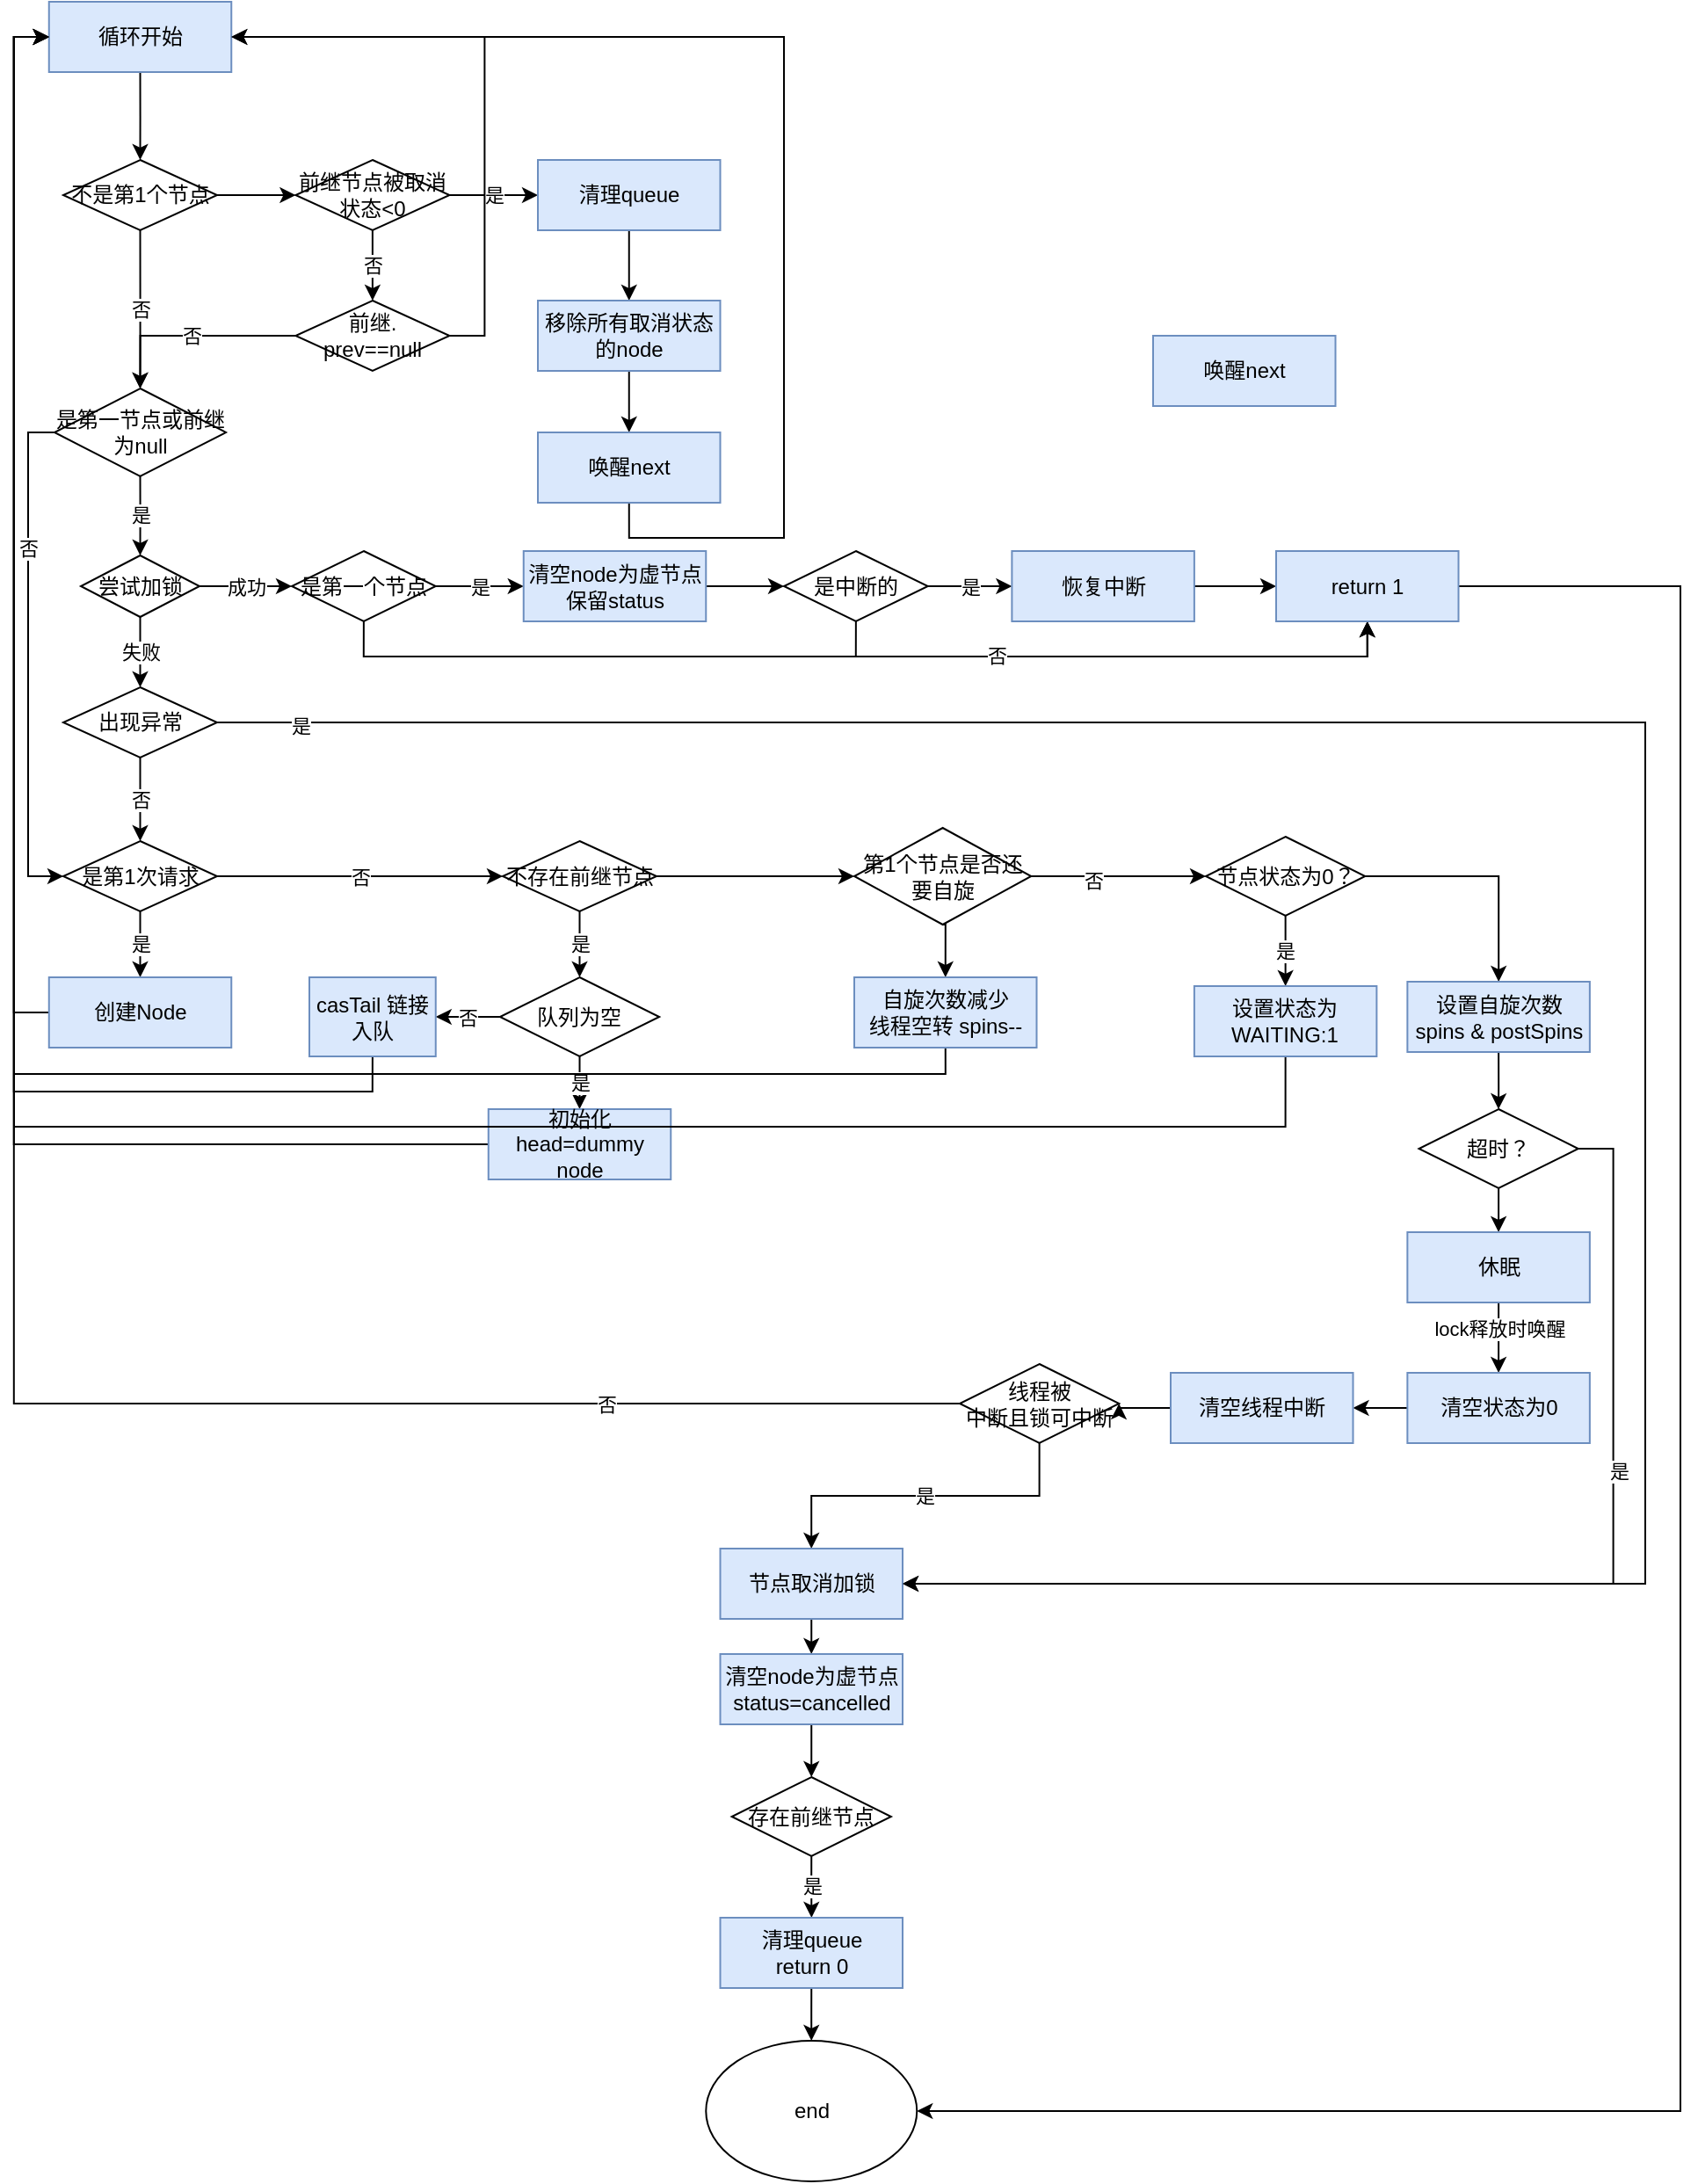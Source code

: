 <mxfile version="13.10.0" type="embed">
    <diagram name="Page-1" id="c7558073-3199-34d8-9f00-42111426c3f3">
        <mxGraphModel dx="2092" dy="800" grid="1" gridSize="10" guides="1" tooltips="1" connect="1" arrows="1" fold="1" page="1" pageScale="1" pageWidth="826" pageHeight="1169" background="#ffffff" math="0" shadow="0">
            <root>
                <mxCell id="0"/>
                <mxCell id="1" parent="0"/>
                <mxCell id="91ix18rcLDIFfsx1idJ1-46" style="edgeStyle=orthogonalEdgeStyle;rounded=0;orthogonalLoop=1;jettySize=auto;html=1;exitX=1;exitY=0.5;exitDx=0;exitDy=0;entryX=0;entryY=0.5;entryDx=0;entryDy=0;" parent="1" source="91ix18rcLDIFfsx1idJ1-42" target="91ix18rcLDIFfsx1idJ1-43" edge="1">
                    <mxGeometry relative="1" as="geometry">
                        <mxPoint x="398.12" y="817.5" as="targetPoint"/>
                    </mxGeometry>
                </mxCell>
                <mxCell id="91ix18rcLDIFfsx1idJ1-47" value="否" style="edgeLabel;html=1;align=center;verticalAlign=middle;resizable=0;points=[];" parent="91ix18rcLDIFfsx1idJ1-46" vertex="1" connectable="0">
                    <mxGeometry x="-0.295" y="-1" relative="1" as="geometry">
                        <mxPoint y="1" as="offset"/>
                    </mxGeometry>
                </mxCell>
                <mxCell id="91ix18rcLDIFfsx1idJ1-101" style="edgeStyle=orthogonalEdgeStyle;rounded=0;orthogonalLoop=1;jettySize=auto;html=1;exitX=0.5;exitY=1;exitDx=0;exitDy=0;entryX=0.5;entryY=0;entryDx=0;entryDy=0;" parent="1" source="91ix18rcLDIFfsx1idJ1-42" target="91ix18rcLDIFfsx1idJ1-100" edge="1">
                    <mxGeometry relative="1" as="geometry"/>
                </mxCell>
                <mxCell id="91ix18rcLDIFfsx1idJ1-42" value="第1个节点是否还要自旋" style="rhombus;whiteSpace=wrap;html=1;" parent="1" vertex="1">
                    <mxGeometry x="200" y="790" width="100.63" height="55" as="geometry"/>
                </mxCell>
                <mxCell id="91ix18rcLDIFfsx1idJ1-76" value="是" style="edgeStyle=orthogonalEdgeStyle;rounded=0;orthogonalLoop=1;jettySize=auto;html=1;exitX=0.5;exitY=1;exitDx=0;exitDy=0;entryX=0.5;entryY=0;entryDx=0;entryDy=0;" parent="1" source="91ix18rcLDIFfsx1idJ1-43" target="91ix18rcLDIFfsx1idJ1-75" edge="1">
                    <mxGeometry relative="1" as="geometry"/>
                </mxCell>
                <mxCell id="91ix18rcLDIFfsx1idJ1-79" style="edgeStyle=orthogonalEdgeStyle;rounded=0;orthogonalLoop=1;jettySize=auto;html=1;exitX=1;exitY=0.5;exitDx=0;exitDy=0;" parent="1" source="91ix18rcLDIFfsx1idJ1-43" target="91ix18rcLDIFfsx1idJ1-78" edge="1">
                    <mxGeometry relative="1" as="geometry"/>
                </mxCell>
                <mxCell id="91ix18rcLDIFfsx1idJ1-43" value="节点状态为0？" style="rhombus;whiteSpace=wrap;html=1;" parent="1" vertex="1">
                    <mxGeometry x="400" y="795" width="90.63" height="45" as="geometry"/>
                </mxCell>
                <mxCell id="91ix18rcLDIFfsx1idJ1-45" value="否" style="edgeStyle=orthogonalEdgeStyle;rounded=0;orthogonalLoop=1;jettySize=auto;html=1;exitX=1;exitY=0.5;exitDx=0;exitDy=0;entryX=0;entryY=0.5;entryDx=0;entryDy=0;" parent="1" source="91ix18rcLDIFfsx1idJ1-44" target="91ix18rcLDIFfsx1idJ1-64" edge="1">
                    <mxGeometry relative="1" as="geometry"/>
                </mxCell>
                <mxCell id="91ix18rcLDIFfsx1idJ1-53" value="是" style="edgeStyle=orthogonalEdgeStyle;rounded=0;orthogonalLoop=1;jettySize=auto;html=1;exitX=0.5;exitY=1;exitDx=0;exitDy=0;entryX=0.5;entryY=0;entryDx=0;entryDy=0;" parent="1" source="91ix18rcLDIFfsx1idJ1-44" target="91ix18rcLDIFfsx1idJ1-52" edge="1">
                    <mxGeometry relative="1" as="geometry"/>
                </mxCell>
                <mxCell id="91ix18rcLDIFfsx1idJ1-44" value="是第1次请求" style="rhombus;whiteSpace=wrap;html=1;" parent="1" vertex="1">
                    <mxGeometry x="-250" y="797.5" width="87.5" height="40" as="geometry"/>
                </mxCell>
                <mxCell id="91ix18rcLDIFfsx1idJ1-49" value="失败" style="edgeStyle=orthogonalEdgeStyle;rounded=0;orthogonalLoop=1;jettySize=auto;html=1;exitX=0.5;exitY=1;exitDx=0;exitDy=0;entryX=0.5;entryY=0;entryDx=0;entryDy=0;" parent="1" source="91ix18rcLDIFfsx1idJ1-48" target="91ix18rcLDIFfsx1idJ1-166" edge="1">
                    <mxGeometry relative="1" as="geometry"/>
                </mxCell>
                <mxCell id="91ix18rcLDIFfsx1idJ1-142" value="成功" style="edgeStyle=orthogonalEdgeStyle;rounded=0;orthogonalLoop=1;jettySize=auto;html=1;exitX=1;exitY=0.5;exitDx=0;exitDy=0;entryX=0;entryY=0.5;entryDx=0;entryDy=0;" parent="1" source="91ix18rcLDIFfsx1idJ1-48" target="91ix18rcLDIFfsx1idJ1-143" edge="1">
                    <mxGeometry relative="1" as="geometry">
                        <mxPoint x="-120" y="653" as="targetPoint"/>
                    </mxGeometry>
                </mxCell>
                <mxCell id="91ix18rcLDIFfsx1idJ1-48" value="尝试加锁" style="rhombus;whiteSpace=wrap;html=1;" parent="1" vertex="1">
                    <mxGeometry x="-240" y="635" width="67.5" height="35" as="geometry"/>
                </mxCell>
                <mxCell id="91ix18rcLDIFfsx1idJ1-51" value="是" style="edgeStyle=orthogonalEdgeStyle;rounded=0;orthogonalLoop=1;jettySize=auto;html=1;exitX=0.5;exitY=1;exitDx=0;exitDy=0;entryX=0.5;entryY=0;entryDx=0;entryDy=0;" parent="1" source="91ix18rcLDIFfsx1idJ1-50" target="91ix18rcLDIFfsx1idJ1-48" edge="1">
                    <mxGeometry relative="1" as="geometry"/>
                </mxCell>
                <mxCell id="91ix18rcLDIFfsx1idJ1-171" style="edgeStyle=orthogonalEdgeStyle;rounded=0;orthogonalLoop=1;jettySize=auto;html=1;exitX=0;exitY=0.5;exitDx=0;exitDy=0;entryX=0;entryY=0.5;entryDx=0;entryDy=0;" parent="1" source="91ix18rcLDIFfsx1idJ1-50" target="91ix18rcLDIFfsx1idJ1-44" edge="1">
                    <mxGeometry relative="1" as="geometry">
                        <Array as="points">
                            <mxPoint x="-270" y="565"/>
                            <mxPoint x="-270" y="818"/>
                        </Array>
                    </mxGeometry>
                </mxCell>
                <mxCell id="91ix18rcLDIFfsx1idJ1-172" value="否" style="edgeLabel;html=1;align=center;verticalAlign=middle;resizable=0;points=[];" parent="91ix18rcLDIFfsx1idJ1-171" vertex="1" connectable="0">
                    <mxGeometry x="-0.436" relative="1" as="geometry">
                        <mxPoint as="offset"/>
                    </mxGeometry>
                </mxCell>
                <mxCell id="91ix18rcLDIFfsx1idJ1-50" value="&lt;span&gt;是第一节点或前继为null&lt;/span&gt;" style="rhombus;whiteSpace=wrap;html=1;" parent="1" vertex="1">
                    <mxGeometry x="-255" y="540" width="97.5" height="50" as="geometry"/>
                </mxCell>
                <mxCell id="91ix18rcLDIFfsx1idJ1-57" style="edgeStyle=orthogonalEdgeStyle;rounded=0;orthogonalLoop=1;jettySize=auto;html=1;exitX=0;exitY=0.5;exitDx=0;exitDy=0;entryX=0;entryY=0.5;entryDx=0;entryDy=0;" parent="1" source="91ix18rcLDIFfsx1idJ1-52" target="91ix18rcLDIFfsx1idJ1-55" edge="1">
                    <mxGeometry relative="1" as="geometry"/>
                </mxCell>
                <mxCell id="91ix18rcLDIFfsx1idJ1-52" value="创建Node" style="rounded=0;whiteSpace=wrap;html=1;fillColor=#dae8fc;strokeColor=#6c8ebf;" parent="1" vertex="1">
                    <mxGeometry x="-258.12" y="875" width="103.75" height="40" as="geometry"/>
                </mxCell>
                <mxCell id="91ix18rcLDIFfsx1idJ1-109" style="edgeStyle=orthogonalEdgeStyle;rounded=0;orthogonalLoop=1;jettySize=auto;html=1;exitX=0.5;exitY=1;exitDx=0;exitDy=0;" parent="1" source="91ix18rcLDIFfsx1idJ1-55" target="91ix18rcLDIFfsx1idJ1-108" edge="1">
                    <mxGeometry relative="1" as="geometry"/>
                </mxCell>
                <mxCell id="91ix18rcLDIFfsx1idJ1-55" value="循环开始" style="rounded=0;whiteSpace=wrap;html=1;fillColor=#dae8fc;strokeColor=#6c8ebf;" parent="1" vertex="1">
                    <mxGeometry x="-258.12" y="320" width="103.75" height="40" as="geometry"/>
                </mxCell>
                <mxCell id="91ix18rcLDIFfsx1idJ1-65" style="edgeStyle=orthogonalEdgeStyle;rounded=0;orthogonalLoop=1;jettySize=auto;html=1;exitX=1;exitY=0.5;exitDx=0;exitDy=0;entryX=0;entryY=0.5;entryDx=0;entryDy=0;" parent="1" source="91ix18rcLDIFfsx1idJ1-64" target="91ix18rcLDIFfsx1idJ1-42" edge="1">
                    <mxGeometry relative="1" as="geometry">
                        <mxPoint x="30" y="830" as="targetPoint"/>
                    </mxGeometry>
                </mxCell>
                <mxCell id="91ix18rcLDIFfsx1idJ1-67" value="是" style="edgeStyle=orthogonalEdgeStyle;rounded=0;orthogonalLoop=1;jettySize=auto;html=1;exitX=0.5;exitY=1;exitDx=0;exitDy=0;entryX=0.5;entryY=0;entryDx=0;entryDy=0;" parent="1" source="91ix18rcLDIFfsx1idJ1-64" target="91ix18rcLDIFfsx1idJ1-68" edge="1">
                    <mxGeometry relative="1" as="geometry">
                        <mxPoint x="41.875" y="872.5" as="targetPoint"/>
                    </mxGeometry>
                </mxCell>
                <mxCell id="91ix18rcLDIFfsx1idJ1-64" value="不存在前继节点" style="rhombus;whiteSpace=wrap;html=1;" parent="1" vertex="1">
                    <mxGeometry y="797.5" width="87.5" height="40" as="geometry"/>
                </mxCell>
                <mxCell id="91ix18rcLDIFfsx1idJ1-70" value="是" style="edgeStyle=orthogonalEdgeStyle;rounded=0;orthogonalLoop=1;jettySize=auto;html=1;exitX=0.5;exitY=1;exitDx=0;exitDy=0;entryX=0.5;entryY=0;entryDx=0;entryDy=0;" parent="1" source="91ix18rcLDIFfsx1idJ1-68" target="91ix18rcLDIFfsx1idJ1-69" edge="1">
                    <mxGeometry relative="1" as="geometry"/>
                </mxCell>
                <mxCell id="91ix18rcLDIFfsx1idJ1-73" value="否" style="edgeStyle=orthogonalEdgeStyle;rounded=0;orthogonalLoop=1;jettySize=auto;html=1;exitX=0;exitY=0.5;exitDx=0;exitDy=0;entryX=1;entryY=0.5;entryDx=0;entryDy=0;" parent="1" source="91ix18rcLDIFfsx1idJ1-68" target="91ix18rcLDIFfsx1idJ1-72" edge="1">
                    <mxGeometry relative="1" as="geometry"/>
                </mxCell>
                <mxCell id="91ix18rcLDIFfsx1idJ1-68" value="队列为空" style="rhombus;whiteSpace=wrap;html=1;" parent="1" vertex="1">
                    <mxGeometry x="-1.56" y="875" width="90.63" height="45" as="geometry"/>
                </mxCell>
                <mxCell id="91ix18rcLDIFfsx1idJ1-71" style="edgeStyle=orthogonalEdgeStyle;rounded=0;orthogonalLoop=1;jettySize=auto;html=1;exitX=0;exitY=0.5;exitDx=0;exitDy=0;entryX=0;entryY=0.5;entryDx=0;entryDy=0;" parent="1" source="91ix18rcLDIFfsx1idJ1-69" target="91ix18rcLDIFfsx1idJ1-55" edge="1">
                    <mxGeometry relative="1" as="geometry"/>
                </mxCell>
                <mxCell id="91ix18rcLDIFfsx1idJ1-69" value="初始化head=dummy node" style="rounded=0;whiteSpace=wrap;html=1;fillColor=#dae8fc;strokeColor=#6c8ebf;" parent="1" vertex="1">
                    <mxGeometry x="-8.12" y="950" width="103.75" height="40" as="geometry"/>
                </mxCell>
                <mxCell id="91ix18rcLDIFfsx1idJ1-74" style="edgeStyle=orthogonalEdgeStyle;rounded=0;orthogonalLoop=1;jettySize=auto;html=1;exitX=0.5;exitY=1;exitDx=0;exitDy=0;entryX=0;entryY=0.5;entryDx=0;entryDy=0;" parent="1" source="91ix18rcLDIFfsx1idJ1-72" target="91ix18rcLDIFfsx1idJ1-55" edge="1">
                    <mxGeometry relative="1" as="geometry"/>
                </mxCell>
                <mxCell id="91ix18rcLDIFfsx1idJ1-72" value="&lt;span&gt;casTail 链接入队&lt;/span&gt;" style="rounded=0;whiteSpace=wrap;html=1;fillColor=#dae8fc;strokeColor=#6c8ebf;" parent="1" vertex="1">
                    <mxGeometry x="-110" y="875" width="71.88" height="45" as="geometry"/>
                </mxCell>
                <mxCell id="91ix18rcLDIFfsx1idJ1-107" style="edgeStyle=orthogonalEdgeStyle;rounded=0;orthogonalLoop=1;jettySize=auto;html=1;exitX=0.5;exitY=1;exitDx=0;exitDy=0;entryX=0;entryY=0.5;entryDx=0;entryDy=0;" parent="1" source="91ix18rcLDIFfsx1idJ1-75" target="91ix18rcLDIFfsx1idJ1-55" edge="1">
                    <mxGeometry relative="1" as="geometry">
                        <Array as="points">
                            <mxPoint x="445" y="960"/>
                            <mxPoint x="-278" y="960"/>
                            <mxPoint x="-278" y="340"/>
                        </Array>
                    </mxGeometry>
                </mxCell>
                <mxCell id="91ix18rcLDIFfsx1idJ1-75" value="设置状态为&lt;br&gt;WAITING:1" style="rounded=0;whiteSpace=wrap;html=1;fillColor=#dae8fc;strokeColor=#6c8ebf;" parent="1" vertex="1">
                    <mxGeometry x="393.44" y="880" width="103.75" height="40" as="geometry"/>
                </mxCell>
                <mxCell id="91ix18rcLDIFfsx1idJ1-81" style="edgeStyle=orthogonalEdgeStyle;rounded=0;orthogonalLoop=1;jettySize=auto;html=1;exitX=0.5;exitY=1;exitDx=0;exitDy=0;" parent="1" source="91ix18rcLDIFfsx1idJ1-78" target="91ix18rcLDIFfsx1idJ1-80" edge="1">
                    <mxGeometry relative="1" as="geometry"/>
                </mxCell>
                <mxCell id="91ix18rcLDIFfsx1idJ1-78" value="设置自旋次数&lt;br&gt;spins &amp;amp; postSpins" style="rounded=0;whiteSpace=wrap;html=1;fillColor=#dae8fc;strokeColor=#6c8ebf;" parent="1" vertex="1">
                    <mxGeometry x="514.68" y="877.5" width="103.75" height="40" as="geometry"/>
                </mxCell>
                <mxCell id="91ix18rcLDIFfsx1idJ1-89" style="edgeStyle=orthogonalEdgeStyle;rounded=0;orthogonalLoop=1;jettySize=auto;html=1;exitX=0.5;exitY=1;exitDx=0;exitDy=0;entryX=0.5;entryY=0;entryDx=0;entryDy=0;" parent="1" source="91ix18rcLDIFfsx1idJ1-80" target="91ix18rcLDIFfsx1idJ1-88" edge="1">
                    <mxGeometry relative="1" as="geometry"/>
                </mxCell>
                <mxCell id="91ix18rcLDIFfsx1idJ1-103" style="edgeStyle=orthogonalEdgeStyle;rounded=0;orthogonalLoop=1;jettySize=auto;html=1;exitX=1;exitY=0.5;exitDx=0;exitDy=0;entryX=1;entryY=0.5;entryDx=0;entryDy=0;" parent="1" source="91ix18rcLDIFfsx1idJ1-80" target="91ix18rcLDIFfsx1idJ1-120" edge="1">
                    <mxGeometry relative="1" as="geometry">
                        <mxPoint x="215.63" y="1260" as="targetPoint"/>
                    </mxGeometry>
                </mxCell>
                <mxCell id="91ix18rcLDIFfsx1idJ1-104" value="是" style="edgeLabel;html=1;align=center;verticalAlign=middle;resizable=0;points=[];" parent="91ix18rcLDIFfsx1idJ1-103" vertex="1" connectable="0">
                    <mxGeometry x="-0.396" y="3" relative="1" as="geometry">
                        <mxPoint as="offset"/>
                    </mxGeometry>
                </mxCell>
                <mxCell id="91ix18rcLDIFfsx1idJ1-80" value="超时？" style="rhombus;whiteSpace=wrap;html=1;" parent="1" vertex="1">
                    <mxGeometry x="521.24" y="950" width="90.63" height="45" as="geometry"/>
                </mxCell>
                <mxCell id="91ix18rcLDIFfsx1idJ1-91" style="edgeStyle=orthogonalEdgeStyle;rounded=0;orthogonalLoop=1;jettySize=auto;html=1;exitX=0.5;exitY=1;exitDx=0;exitDy=0;entryX=0.5;entryY=0;entryDx=0;entryDy=0;" parent="1" source="91ix18rcLDIFfsx1idJ1-88" target="91ix18rcLDIFfsx1idJ1-90" edge="1">
                    <mxGeometry relative="1" as="geometry"/>
                </mxCell>
                <mxCell id="91ix18rcLDIFfsx1idJ1-92" value="lock释放时唤醒" style="edgeLabel;html=1;align=center;verticalAlign=middle;resizable=0;points=[];" parent="91ix18rcLDIFfsx1idJ1-91" vertex="1" connectable="0">
                    <mxGeometry x="-0.259" y="-4" relative="1" as="geometry">
                        <mxPoint x="4" as="offset"/>
                    </mxGeometry>
                </mxCell>
                <mxCell id="91ix18rcLDIFfsx1idJ1-88" value="休眠" style="rounded=0;whiteSpace=wrap;html=1;fillColor=#dae8fc;strokeColor=#6c8ebf;" parent="1" vertex="1">
                    <mxGeometry x="514.68" y="1020" width="103.75" height="40" as="geometry"/>
                </mxCell>
                <mxCell id="91ix18rcLDIFfsx1idJ1-127" style="edgeStyle=orthogonalEdgeStyle;rounded=0;orthogonalLoop=1;jettySize=auto;html=1;exitX=0;exitY=0.5;exitDx=0;exitDy=0;entryX=1;entryY=0.5;entryDx=0;entryDy=0;" parent="1" source="91ix18rcLDIFfsx1idJ1-90" target="91ix18rcLDIFfsx1idJ1-125" edge="1">
                    <mxGeometry relative="1" as="geometry"/>
                </mxCell>
                <mxCell id="91ix18rcLDIFfsx1idJ1-90" value="清空状态为0" style="rounded=0;whiteSpace=wrap;html=1;fillColor=#dae8fc;strokeColor=#6c8ebf;" parent="1" vertex="1">
                    <mxGeometry x="514.68" y="1100" width="103.75" height="40" as="geometry"/>
                </mxCell>
                <mxCell id="91ix18rcLDIFfsx1idJ1-98" style="edgeStyle=orthogonalEdgeStyle;rounded=0;orthogonalLoop=1;jettySize=auto;html=1;exitX=0;exitY=0.5;exitDx=0;exitDy=0;entryX=0;entryY=0.5;entryDx=0;entryDy=0;" parent="1" source="91ix18rcLDIFfsx1idJ1-94" target="91ix18rcLDIFfsx1idJ1-55" edge="1">
                    <mxGeometry relative="1" as="geometry"/>
                </mxCell>
                <mxCell id="91ix18rcLDIFfsx1idJ1-99" value="否" style="edgeLabel;html=1;align=center;verticalAlign=middle;resizable=0;points=[];" parent="91ix18rcLDIFfsx1idJ1-98" vertex="1" connectable="0">
                    <mxGeometry x="-0.698" relative="1" as="geometry">
                        <mxPoint as="offset"/>
                    </mxGeometry>
                </mxCell>
                <mxCell id="91ix18rcLDIFfsx1idJ1-129" value="是" style="edgeStyle=orthogonalEdgeStyle;rounded=0;orthogonalLoop=1;jettySize=auto;html=1;exitX=0.5;exitY=1;exitDx=0;exitDy=0;entryX=0.5;entryY=0;entryDx=0;entryDy=0;" parent="1" source="91ix18rcLDIFfsx1idJ1-94" target="91ix18rcLDIFfsx1idJ1-120" edge="1">
                    <mxGeometry relative="1" as="geometry"/>
                </mxCell>
                <mxCell id="91ix18rcLDIFfsx1idJ1-94" value="线程被&lt;br&gt;中断且锁可中断" style="rhombus;whiteSpace=wrap;html=1;" parent="1" vertex="1">
                    <mxGeometry x="260" y="1095" width="90.63" height="45" as="geometry"/>
                </mxCell>
                <mxCell id="91ix18rcLDIFfsx1idJ1-106" style="edgeStyle=orthogonalEdgeStyle;rounded=0;orthogonalLoop=1;jettySize=auto;html=1;exitX=0.5;exitY=1;exitDx=0;exitDy=0;entryX=0;entryY=0.5;entryDx=0;entryDy=0;" parent="1" source="91ix18rcLDIFfsx1idJ1-100" target="91ix18rcLDIFfsx1idJ1-55" edge="1">
                    <mxGeometry relative="1" as="geometry">
                        <Array as="points">
                            <mxPoint x="252" y="930"/>
                            <mxPoint x="-278" y="930"/>
                            <mxPoint x="-278" y="340"/>
                        </Array>
                    </mxGeometry>
                </mxCell>
                <mxCell id="91ix18rcLDIFfsx1idJ1-100" value="自旋次数减少&lt;br&gt;线程空转 spins--" style="rounded=0;whiteSpace=wrap;html=1;fillColor=#dae8fc;strokeColor=#6c8ebf;" parent="1" vertex="1">
                    <mxGeometry x="200.0" y="875" width="103.75" height="40" as="geometry"/>
                </mxCell>
                <mxCell id="91ix18rcLDIFfsx1idJ1-110" value="否" style="edgeStyle=orthogonalEdgeStyle;rounded=0;orthogonalLoop=1;jettySize=auto;html=1;exitX=0.5;exitY=1;exitDx=0;exitDy=0;" parent="1" source="91ix18rcLDIFfsx1idJ1-108" target="91ix18rcLDIFfsx1idJ1-50" edge="1">
                    <mxGeometry relative="1" as="geometry"/>
                </mxCell>
                <mxCell id="91ix18rcLDIFfsx1idJ1-112" style="edgeStyle=orthogonalEdgeStyle;rounded=0;orthogonalLoop=1;jettySize=auto;html=1;exitX=1;exitY=0.5;exitDx=0;exitDy=0;" parent="1" source="91ix18rcLDIFfsx1idJ1-108" target="91ix18rcLDIFfsx1idJ1-111" edge="1">
                    <mxGeometry relative="1" as="geometry"/>
                </mxCell>
                <mxCell id="91ix18rcLDIFfsx1idJ1-108" value="不是第1个节点" style="rhombus;whiteSpace=wrap;html=1;" parent="1" vertex="1">
                    <mxGeometry x="-250" y="410" width="87.5" height="40" as="geometry"/>
                </mxCell>
                <mxCell id="91ix18rcLDIFfsx1idJ1-114" value="是" style="edgeStyle=orthogonalEdgeStyle;rounded=0;orthogonalLoop=1;jettySize=auto;html=1;exitX=1;exitY=0.5;exitDx=0;exitDy=0;" parent="1" source="91ix18rcLDIFfsx1idJ1-111" target="91ix18rcLDIFfsx1idJ1-113" edge="1">
                    <mxGeometry relative="1" as="geometry"/>
                </mxCell>
                <mxCell id="91ix18rcLDIFfsx1idJ1-116" value="否" style="edgeStyle=orthogonalEdgeStyle;rounded=0;orthogonalLoop=1;jettySize=auto;html=1;exitX=0.5;exitY=1;exitDx=0;exitDy=0;entryX=0.5;entryY=0;entryDx=0;entryDy=0;" parent="1" source="91ix18rcLDIFfsx1idJ1-111" target="91ix18rcLDIFfsx1idJ1-115" edge="1">
                    <mxGeometry relative="1" as="geometry"/>
                </mxCell>
                <mxCell id="91ix18rcLDIFfsx1idJ1-111" value="前继节点被取消&lt;br&gt;状态&amp;lt;0" style="rhombus;whiteSpace=wrap;html=1;" parent="1" vertex="1">
                    <mxGeometry x="-117.81" y="410" width="87.5" height="40" as="geometry"/>
                </mxCell>
                <mxCell id="91ix18rcLDIFfsx1idJ1-122" style="edgeStyle=orthogonalEdgeStyle;rounded=0;orthogonalLoop=1;jettySize=auto;html=1;exitX=0.5;exitY=1;exitDx=0;exitDy=0;" parent="1" source="91ix18rcLDIFfsx1idJ1-113" target="91ix18rcLDIFfsx1idJ1-121" edge="1">
                    <mxGeometry relative="1" as="geometry"/>
                </mxCell>
                <mxCell id="91ix18rcLDIFfsx1idJ1-113" value="清理queue" style="rounded=0;whiteSpace=wrap;html=1;fillColor=#dae8fc;strokeColor=#6c8ebf;" parent="1" vertex="1">
                    <mxGeometry x="20.0" y="410" width="103.75" height="40" as="geometry"/>
                </mxCell>
                <mxCell id="91ix18rcLDIFfsx1idJ1-117" value="否" style="edgeStyle=orthogonalEdgeStyle;rounded=0;orthogonalLoop=1;jettySize=auto;html=1;exitX=0;exitY=0.5;exitDx=0;exitDy=0;entryX=0.5;entryY=0;entryDx=0;entryDy=0;" parent="1" source="91ix18rcLDIFfsx1idJ1-115" target="91ix18rcLDIFfsx1idJ1-50" edge="1">
                    <mxGeometry relative="1" as="geometry"/>
                </mxCell>
                <mxCell id="91ix18rcLDIFfsx1idJ1-119" style="edgeStyle=orthogonalEdgeStyle;rounded=0;orthogonalLoop=1;jettySize=auto;html=1;exitX=1;exitY=0.5;exitDx=0;exitDy=0;entryX=1;entryY=0.5;entryDx=0;entryDy=0;" parent="1" source="91ix18rcLDIFfsx1idJ1-115" target="91ix18rcLDIFfsx1idJ1-55" edge="1">
                    <mxGeometry relative="1" as="geometry"/>
                </mxCell>
                <mxCell id="91ix18rcLDIFfsx1idJ1-115" value="前继.&lt;br&gt;prev==null" style="rhombus;whiteSpace=wrap;html=1;" parent="1" vertex="1">
                    <mxGeometry x="-117.81" y="490" width="87.5" height="40" as="geometry"/>
                </mxCell>
                <mxCell id="91ix18rcLDIFfsx1idJ1-132" style="edgeStyle=orthogonalEdgeStyle;rounded=0;orthogonalLoop=1;jettySize=auto;html=1;exitX=0.5;exitY=1;exitDx=0;exitDy=0;entryX=0.5;entryY=0;entryDx=0;entryDy=0;" parent="1" source="91ix18rcLDIFfsx1idJ1-120" target="91ix18rcLDIFfsx1idJ1-130" edge="1">
                    <mxGeometry relative="1" as="geometry"/>
                </mxCell>
                <mxCell id="91ix18rcLDIFfsx1idJ1-120" value="节点取消加锁" style="rounded=0;whiteSpace=wrap;html=1;fillColor=#dae8fc;strokeColor=#6c8ebf;" parent="1" vertex="1">
                    <mxGeometry x="123.75" y="1200" width="103.75" height="40" as="geometry"/>
                </mxCell>
                <mxCell id="91ix18rcLDIFfsx1idJ1-137" style="edgeStyle=orthogonalEdgeStyle;rounded=0;orthogonalLoop=1;jettySize=auto;html=1;exitX=0.5;exitY=1;exitDx=0;exitDy=0;entryX=0.5;entryY=0;entryDx=0;entryDy=0;" parent="1" source="91ix18rcLDIFfsx1idJ1-121" target="91ix18rcLDIFfsx1idJ1-124" edge="1">
                    <mxGeometry relative="1" as="geometry"/>
                </mxCell>
                <mxCell id="91ix18rcLDIFfsx1idJ1-121" value="&lt;span&gt;移除所有取消状态的node&lt;/span&gt;" style="rounded=0;whiteSpace=wrap;html=1;fillColor=#dae8fc;strokeColor=#6c8ebf;" parent="1" vertex="1">
                    <mxGeometry x="20.0" y="490" width="103.75" height="40" as="geometry"/>
                </mxCell>
                <mxCell id="91ix18rcLDIFfsx1idJ1-138" style="edgeStyle=orthogonalEdgeStyle;rounded=0;orthogonalLoop=1;jettySize=auto;html=1;exitX=0.5;exitY=1;exitDx=0;exitDy=0;entryX=1;entryY=0.5;entryDx=0;entryDy=0;" parent="1" source="91ix18rcLDIFfsx1idJ1-124" target="91ix18rcLDIFfsx1idJ1-55" edge="1">
                    <mxGeometry relative="1" as="geometry">
                        <Array as="points">
                            <mxPoint x="72" y="625"/>
                            <mxPoint x="160" y="625"/>
                            <mxPoint x="160" y="340"/>
                        </Array>
                    </mxGeometry>
                </mxCell>
                <mxCell id="91ix18rcLDIFfsx1idJ1-124" value="唤醒next" style="rounded=0;whiteSpace=wrap;html=1;fillColor=#dae8fc;strokeColor=#6c8ebf;" parent="1" vertex="1">
                    <mxGeometry x="20.0" y="565" width="103.75" height="40" as="geometry"/>
                </mxCell>
                <mxCell id="91ix18rcLDIFfsx1idJ1-128" style="edgeStyle=orthogonalEdgeStyle;rounded=0;orthogonalLoop=1;jettySize=auto;html=1;exitX=0;exitY=0.5;exitDx=0;exitDy=0;entryX=1;entryY=0.5;entryDx=0;entryDy=0;" parent="1" source="91ix18rcLDIFfsx1idJ1-125" target="91ix18rcLDIFfsx1idJ1-94" edge="1">
                    <mxGeometry relative="1" as="geometry"/>
                </mxCell>
                <mxCell id="91ix18rcLDIFfsx1idJ1-125" value="清空线程中断" style="rounded=0;whiteSpace=wrap;html=1;fillColor=#dae8fc;strokeColor=#6c8ebf;" parent="1" vertex="1">
                    <mxGeometry x="380.0" y="1100" width="103.75" height="40" as="geometry"/>
                </mxCell>
                <mxCell id="91ix18rcLDIFfsx1idJ1-133" style="edgeStyle=orthogonalEdgeStyle;rounded=0;orthogonalLoop=1;jettySize=auto;html=1;exitX=0.5;exitY=1;exitDx=0;exitDy=0;entryX=0.5;entryY=0;entryDx=0;entryDy=0;" parent="1" source="91ix18rcLDIFfsx1idJ1-130" target="91ix18rcLDIFfsx1idJ1-131" edge="1">
                    <mxGeometry relative="1" as="geometry"/>
                </mxCell>
                <mxCell id="91ix18rcLDIFfsx1idJ1-130" value="清空node为虚节点status=cancelled" style="rounded=0;whiteSpace=wrap;html=1;fillColor=#dae8fc;strokeColor=#6c8ebf;" parent="1" vertex="1">
                    <mxGeometry x="123.75" y="1260" width="103.75" height="40" as="geometry"/>
                </mxCell>
                <mxCell id="91ix18rcLDIFfsx1idJ1-136" value="是" style="edgeStyle=orthogonalEdgeStyle;rounded=0;orthogonalLoop=1;jettySize=auto;html=1;exitX=0.5;exitY=1;exitDx=0;exitDy=0;" parent="1" source="91ix18rcLDIFfsx1idJ1-131" target="91ix18rcLDIFfsx1idJ1-135" edge="1">
                    <mxGeometry relative="1" as="geometry"/>
                </mxCell>
                <mxCell id="91ix18rcLDIFfsx1idJ1-131" value="存在前继节点" style="rhombus;whiteSpace=wrap;html=1;" parent="1" vertex="1">
                    <mxGeometry x="130.31" y="1330" width="90.63" height="45" as="geometry"/>
                </mxCell>
                <mxCell id="91ix18rcLDIFfsx1idJ1-140" style="edgeStyle=orthogonalEdgeStyle;rounded=0;orthogonalLoop=1;jettySize=auto;html=1;exitX=0.5;exitY=1;exitDx=0;exitDy=0;" parent="1" source="91ix18rcLDIFfsx1idJ1-135" target="91ix18rcLDIFfsx1idJ1-139" edge="1">
                    <mxGeometry relative="1" as="geometry"/>
                </mxCell>
                <mxCell id="91ix18rcLDIFfsx1idJ1-135" value="清理queue&lt;br&gt;return 0" style="rounded=0;whiteSpace=wrap;html=1;fillColor=#dae8fc;strokeColor=#6c8ebf;" parent="1" vertex="1">
                    <mxGeometry x="123.75" y="1410" width="103.75" height="40" as="geometry"/>
                </mxCell>
                <mxCell id="91ix18rcLDIFfsx1idJ1-139" value="end" style="ellipse;whiteSpace=wrap;html=1;" parent="1" vertex="1">
                    <mxGeometry x="115.63" y="1480" width="120" height="80" as="geometry"/>
                </mxCell>
                <mxCell id="91ix18rcLDIFfsx1idJ1-145" value="是" style="edgeStyle=orthogonalEdgeStyle;rounded=0;orthogonalLoop=1;jettySize=auto;html=1;exitX=1;exitY=0.5;exitDx=0;exitDy=0;entryX=0;entryY=0.5;entryDx=0;entryDy=0;" parent="1" source="91ix18rcLDIFfsx1idJ1-143" target="91ix18rcLDIFfsx1idJ1-144" edge="1">
                    <mxGeometry relative="1" as="geometry"/>
                </mxCell>
                <mxCell id="91ix18rcLDIFfsx1idJ1-159" style="edgeStyle=orthogonalEdgeStyle;rounded=0;orthogonalLoop=1;jettySize=auto;html=1;exitX=0.5;exitY=1;exitDx=0;exitDy=0;entryX=0.5;entryY=1;entryDx=0;entryDy=0;" parent="1" source="91ix18rcLDIFfsx1idJ1-143" target="91ix18rcLDIFfsx1idJ1-157" edge="1">
                    <mxGeometry relative="1" as="geometry"/>
                </mxCell>
                <mxCell id="91ix18rcLDIFfsx1idJ1-143" value="是第一个节点" style="rhombus;whiteSpace=wrap;html=1;" parent="1" vertex="1">
                    <mxGeometry x="-120" y="632.5" width="81.88" height="40" as="geometry"/>
                </mxCell>
                <mxCell id="91ix18rcLDIFfsx1idJ1-147" style="edgeStyle=orthogonalEdgeStyle;rounded=0;orthogonalLoop=1;jettySize=auto;html=1;exitX=1;exitY=0.5;exitDx=0;exitDy=0;entryX=0;entryY=0.5;entryDx=0;entryDy=0;" parent="1" source="91ix18rcLDIFfsx1idJ1-144" target="91ix18rcLDIFfsx1idJ1-146" edge="1">
                    <mxGeometry relative="1" as="geometry"/>
                </mxCell>
                <mxCell id="91ix18rcLDIFfsx1idJ1-144" value="清空node为虚节点&lt;br&gt;保留status" style="rounded=0;whiteSpace=wrap;html=1;fillColor=#dae8fc;strokeColor=#6c8ebf;" parent="1" vertex="1">
                    <mxGeometry x="11.88" y="632.5" width="103.75" height="40" as="geometry"/>
                </mxCell>
                <mxCell id="91ix18rcLDIFfsx1idJ1-150" value="是" style="edgeStyle=orthogonalEdgeStyle;rounded=0;orthogonalLoop=1;jettySize=auto;html=1;exitX=1;exitY=0.5;exitDx=0;exitDy=0;" parent="1" source="91ix18rcLDIFfsx1idJ1-146" target="91ix18rcLDIFfsx1idJ1-149" edge="1">
                    <mxGeometry relative="1" as="geometry"/>
                </mxCell>
                <mxCell id="91ix18rcLDIFfsx1idJ1-160" style="edgeStyle=orthogonalEdgeStyle;rounded=0;orthogonalLoop=1;jettySize=auto;html=1;exitX=0.5;exitY=1;exitDx=0;exitDy=0;entryX=0.5;entryY=1;entryDx=0;entryDy=0;" parent="1" source="91ix18rcLDIFfsx1idJ1-146" target="91ix18rcLDIFfsx1idJ1-157" edge="1">
                    <mxGeometry relative="1" as="geometry"/>
                </mxCell>
                <mxCell id="91ix18rcLDIFfsx1idJ1-162" value="否" style="edgeLabel;html=1;align=center;verticalAlign=middle;resizable=0;points=[];" parent="91ix18rcLDIFfsx1idJ1-160" vertex="1" connectable="0">
                    <mxGeometry x="-0.395" y="2" relative="1" as="geometry">
                        <mxPoint y="1" as="offset"/>
                    </mxGeometry>
                </mxCell>
                <mxCell id="91ix18rcLDIFfsx1idJ1-146" value="是中断的" style="rhombus;whiteSpace=wrap;html=1;" parent="1" vertex="1">
                    <mxGeometry x="160" y="632.5" width="81.88" height="40" as="geometry"/>
                </mxCell>
                <mxCell id="91ix18rcLDIFfsx1idJ1-158" style="edgeStyle=orthogonalEdgeStyle;rounded=0;orthogonalLoop=1;jettySize=auto;html=1;exitX=1;exitY=0.5;exitDx=0;exitDy=0;entryX=0;entryY=0.5;entryDx=0;entryDy=0;" parent="1" source="91ix18rcLDIFfsx1idJ1-149" target="91ix18rcLDIFfsx1idJ1-157" edge="1">
                    <mxGeometry relative="1" as="geometry"/>
                </mxCell>
                <mxCell id="91ix18rcLDIFfsx1idJ1-149" value="恢复中断" style="rounded=0;whiteSpace=wrap;html=1;fillColor=#dae8fc;strokeColor=#6c8ebf;" parent="1" vertex="1">
                    <mxGeometry x="289.69" y="632.5" width="103.75" height="40" as="geometry"/>
                </mxCell>
                <mxCell id="91ix18rcLDIFfsx1idJ1-163" style="edgeStyle=orthogonalEdgeStyle;rounded=0;orthogonalLoop=1;jettySize=auto;html=1;exitX=1;exitY=0.5;exitDx=0;exitDy=0;entryX=1;entryY=0.5;entryDx=0;entryDy=0;" parent="1" source="91ix18rcLDIFfsx1idJ1-157" target="91ix18rcLDIFfsx1idJ1-139" edge="1">
                    <mxGeometry relative="1" as="geometry">
                        <Array as="points">
                            <mxPoint x="670" y="653"/>
                            <mxPoint x="670" y="1520"/>
                        </Array>
                    </mxGeometry>
                </mxCell>
                <mxCell id="91ix18rcLDIFfsx1idJ1-157" value="return 1" style="rounded=0;whiteSpace=wrap;html=1;fillColor=#dae8fc;strokeColor=#6c8ebf;" parent="1" vertex="1">
                    <mxGeometry x="440.0" y="632.5" width="103.75" height="40" as="geometry"/>
                </mxCell>
                <mxCell id="91ix18rcLDIFfsx1idJ1-165" value="唤醒next" style="rounded=0;whiteSpace=wrap;html=1;fillColor=#dae8fc;strokeColor=#6c8ebf;" parent="1" vertex="1">
                    <mxGeometry x="370" y="510" width="103.75" height="40" as="geometry"/>
                </mxCell>
                <mxCell id="91ix18rcLDIFfsx1idJ1-167" value="否" style="edgeStyle=orthogonalEdgeStyle;rounded=0;orthogonalLoop=1;jettySize=auto;html=1;exitX=0.5;exitY=1;exitDx=0;exitDy=0;entryX=0.5;entryY=0;entryDx=0;entryDy=0;" parent="1" source="91ix18rcLDIFfsx1idJ1-166" target="91ix18rcLDIFfsx1idJ1-44" edge="1">
                    <mxGeometry relative="1" as="geometry"/>
                </mxCell>
                <mxCell id="91ix18rcLDIFfsx1idJ1-168" style="edgeStyle=orthogonalEdgeStyle;rounded=0;orthogonalLoop=1;jettySize=auto;html=1;exitX=1;exitY=0.5;exitDx=0;exitDy=0;entryX=1;entryY=0.5;entryDx=0;entryDy=0;" parent="1" source="91ix18rcLDIFfsx1idJ1-166" target="91ix18rcLDIFfsx1idJ1-120" edge="1">
                    <mxGeometry relative="1" as="geometry">
                        <Array as="points">
                            <mxPoint x="650" y="730"/>
                            <mxPoint x="650" y="1220"/>
                        </Array>
                    </mxGeometry>
                </mxCell>
                <mxCell id="91ix18rcLDIFfsx1idJ1-169" value="是" style="edgeLabel;html=1;align=center;verticalAlign=middle;resizable=0;points=[];" parent="91ix18rcLDIFfsx1idJ1-168" vertex="1" connectable="0">
                    <mxGeometry x="-0.945" y="-2" relative="1" as="geometry">
                        <mxPoint as="offset"/>
                    </mxGeometry>
                </mxCell>
                <mxCell id="91ix18rcLDIFfsx1idJ1-166" value="出现异常" style="rhombus;whiteSpace=wrap;html=1;" parent="1" vertex="1">
                    <mxGeometry x="-250" y="710" width="87.5" height="40" as="geometry"/>
                </mxCell>
            </root>
        </mxGraphModel>
    </diagram>
</mxfile>